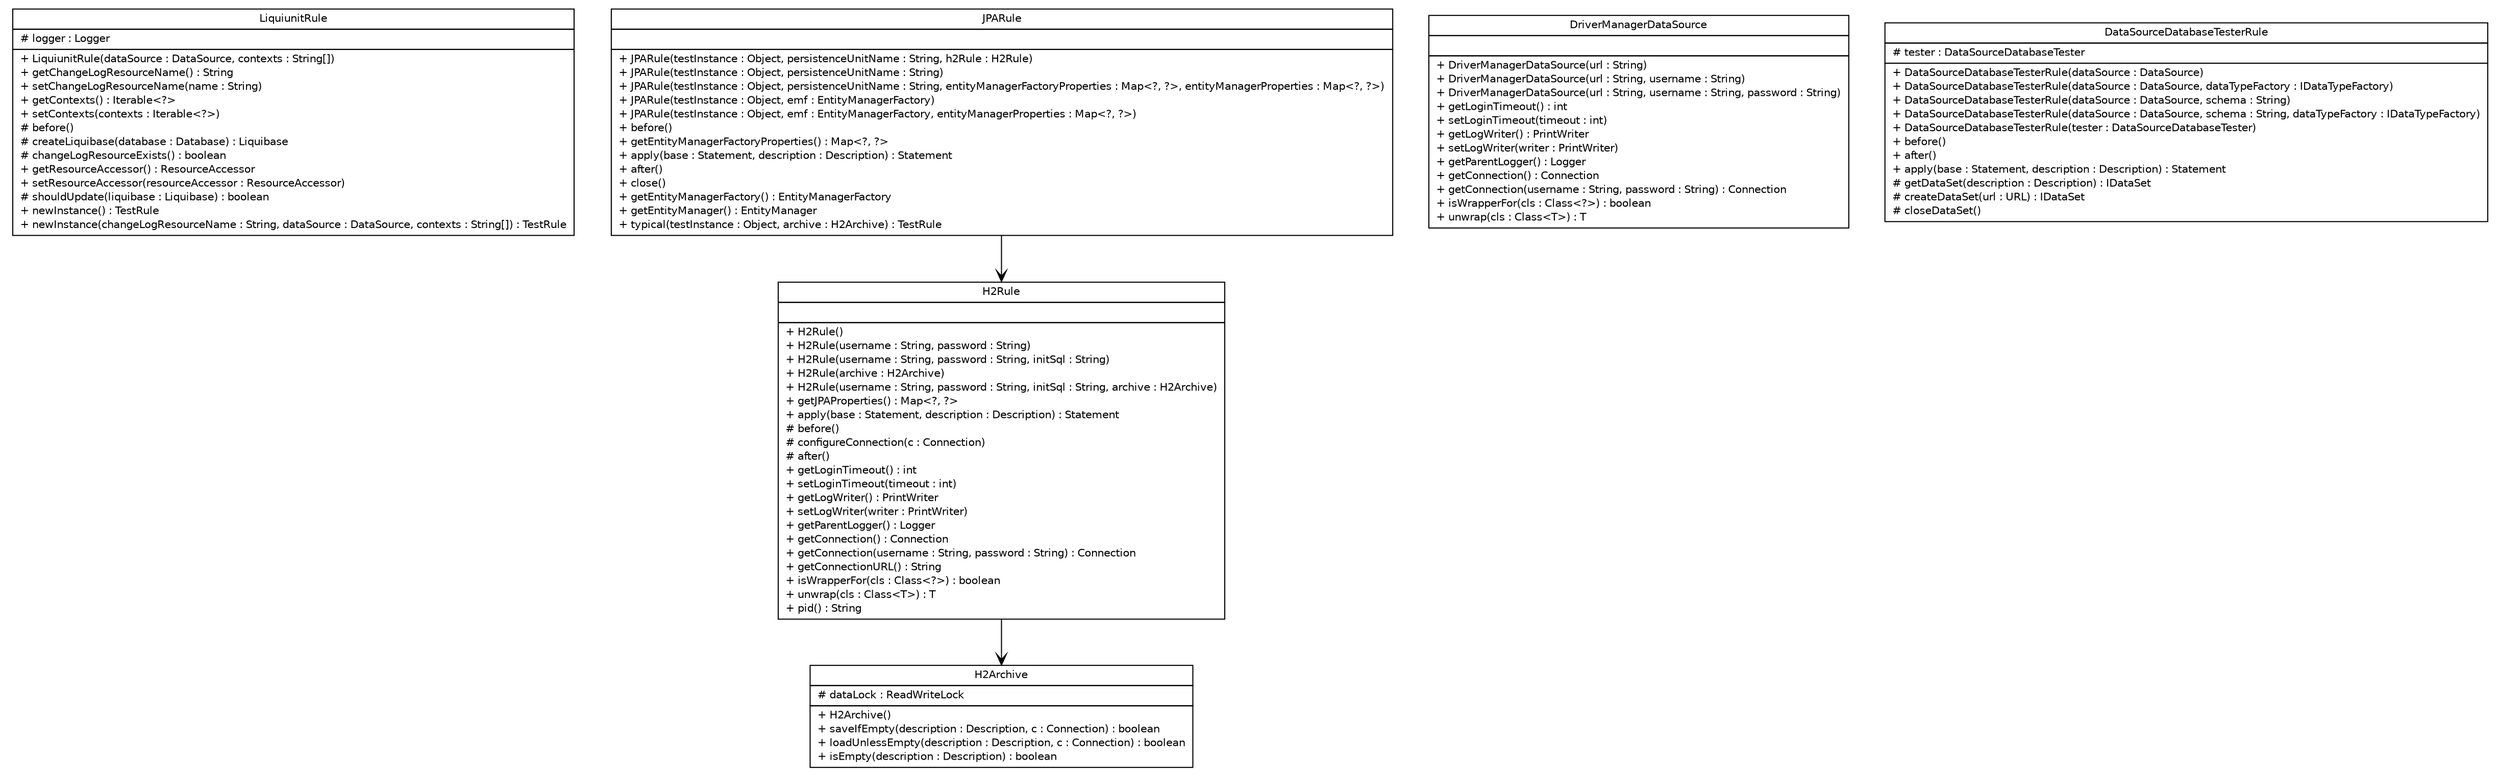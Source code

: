 #!/usr/local/bin/dot
#
# Class diagram 
# Generated by UMLGraph version R5_6-24-gf6e263 (http://www.umlgraph.org/)
#

digraph G {
	edge [fontname="Helvetica",fontsize=10,labelfontname="Helvetica",labelfontsize=10];
	node [fontname="Helvetica",fontsize=10,shape=plaintext];
	nodesep=0.25;
	ranksep=0.5;
	// com.edugility.liquiunit.LiquiunitRule
	c0 [label=<<table title="com.edugility.liquiunit.LiquiunitRule" border="0" cellborder="1" cellspacing="0" cellpadding="2" port="p" href="./LiquiunitRule.html">
		<tr><td><table border="0" cellspacing="0" cellpadding="1">
<tr><td align="center" balign="center"> LiquiunitRule </td></tr>
		</table></td></tr>
		<tr><td><table border="0" cellspacing="0" cellpadding="1">
<tr><td align="left" balign="left"> # logger : Logger </td></tr>
		</table></td></tr>
		<tr><td><table border="0" cellspacing="0" cellpadding="1">
<tr><td align="left" balign="left"> + LiquiunitRule(dataSource : DataSource, contexts : String[]) </td></tr>
<tr><td align="left" balign="left"> + getChangeLogResourceName() : String </td></tr>
<tr><td align="left" balign="left"> + setChangeLogResourceName(name : String) </td></tr>
<tr><td align="left" balign="left"> + getContexts() : Iterable&lt;?&gt; </td></tr>
<tr><td align="left" balign="left"> + setContexts(contexts : Iterable&lt;?&gt;) </td></tr>
<tr><td align="left" balign="left"> # before() </td></tr>
<tr><td align="left" balign="left"> # createLiquibase(database : Database) : Liquibase </td></tr>
<tr><td align="left" balign="left"> # changeLogResourceExists() : boolean </td></tr>
<tr><td align="left" balign="left"> + getResourceAccessor() : ResourceAccessor </td></tr>
<tr><td align="left" balign="left"> + setResourceAccessor(resourceAccessor : ResourceAccessor) </td></tr>
<tr><td align="left" balign="left"> # shouldUpdate(liquibase : Liquibase) : boolean </td></tr>
<tr><td align="left" balign="left"> + newInstance() : TestRule </td></tr>
<tr><td align="left" balign="left"> + newInstance(changeLogResourceName : String, dataSource : DataSource, contexts : String[]) : TestRule </td></tr>
		</table></td></tr>
		</table>>, URL="./LiquiunitRule.html", fontname="Helvetica", fontcolor="black", fontsize=10.0];
	// com.edugility.liquiunit.JPARule
	c1 [label=<<table title="com.edugility.liquiunit.JPARule" border="0" cellborder="1" cellspacing="0" cellpadding="2" port="p" href="./JPARule.html">
		<tr><td><table border="0" cellspacing="0" cellpadding="1">
<tr><td align="center" balign="center"> JPARule </td></tr>
		</table></td></tr>
		<tr><td><table border="0" cellspacing="0" cellpadding="1">
<tr><td align="left" balign="left">  </td></tr>
		</table></td></tr>
		<tr><td><table border="0" cellspacing="0" cellpadding="1">
<tr><td align="left" balign="left"> + JPARule(testInstance : Object, persistenceUnitName : String, h2Rule : H2Rule) </td></tr>
<tr><td align="left" balign="left"> + JPARule(testInstance : Object, persistenceUnitName : String) </td></tr>
<tr><td align="left" balign="left"> + JPARule(testInstance : Object, persistenceUnitName : String, entityManagerFactoryProperties : Map&lt;?, ?&gt;, entityManagerProperties : Map&lt;?, ?&gt;) </td></tr>
<tr><td align="left" balign="left"> + JPARule(testInstance : Object, emf : EntityManagerFactory) </td></tr>
<tr><td align="left" balign="left"> + JPARule(testInstance : Object, emf : EntityManagerFactory, entityManagerProperties : Map&lt;?, ?&gt;) </td></tr>
<tr><td align="left" balign="left"> + before() </td></tr>
<tr><td align="left" balign="left"> + getEntityManagerFactoryProperties() : Map&lt;?, ?&gt; </td></tr>
<tr><td align="left" balign="left"> + apply(base : Statement, description : Description) : Statement </td></tr>
<tr><td align="left" balign="left"> + after() </td></tr>
<tr><td align="left" balign="left"> + close() </td></tr>
<tr><td align="left" balign="left"> + getEntityManagerFactory() : EntityManagerFactory </td></tr>
<tr><td align="left" balign="left"> + getEntityManager() : EntityManager </td></tr>
<tr><td align="left" balign="left"> + typical(testInstance : Object, archive : H2Archive) : TestRule </td></tr>
		</table></td></tr>
		</table>>, URL="./JPARule.html", fontname="Helvetica", fontcolor="black", fontsize=10.0];
	// com.edugility.liquiunit.H2Rule
	c2 [label=<<table title="com.edugility.liquiunit.H2Rule" border="0" cellborder="1" cellspacing="0" cellpadding="2" port="p" href="./H2Rule.html">
		<tr><td><table border="0" cellspacing="0" cellpadding="1">
<tr><td align="center" balign="center"> H2Rule </td></tr>
		</table></td></tr>
		<tr><td><table border="0" cellspacing="0" cellpadding="1">
<tr><td align="left" balign="left">  </td></tr>
		</table></td></tr>
		<tr><td><table border="0" cellspacing="0" cellpadding="1">
<tr><td align="left" balign="left"> + H2Rule() </td></tr>
<tr><td align="left" balign="left"> + H2Rule(username : String, password : String) </td></tr>
<tr><td align="left" balign="left"> + H2Rule(username : String, password : String, initSql : String) </td></tr>
<tr><td align="left" balign="left"> + H2Rule(archive : H2Archive) </td></tr>
<tr><td align="left" balign="left"> + H2Rule(username : String, password : String, initSql : String, archive : H2Archive) </td></tr>
<tr><td align="left" balign="left"> + getJPAProperties() : Map&lt;?, ?&gt; </td></tr>
<tr><td align="left" balign="left"> + apply(base : Statement, description : Description) : Statement </td></tr>
<tr><td align="left" balign="left"> # before() </td></tr>
<tr><td align="left" balign="left"> # configureConnection(c : Connection) </td></tr>
<tr><td align="left" balign="left"> # after() </td></tr>
<tr><td align="left" balign="left"> + getLoginTimeout() : int </td></tr>
<tr><td align="left" balign="left"> + setLoginTimeout(timeout : int) </td></tr>
<tr><td align="left" balign="left"> + getLogWriter() : PrintWriter </td></tr>
<tr><td align="left" balign="left"> + setLogWriter(writer : PrintWriter) </td></tr>
<tr><td align="left" balign="left"> + getParentLogger() : Logger </td></tr>
<tr><td align="left" balign="left"> + getConnection() : Connection </td></tr>
<tr><td align="left" balign="left"> + getConnection(username : String, password : String) : Connection </td></tr>
<tr><td align="left" balign="left"> + getConnectionURL() : String </td></tr>
<tr><td align="left" balign="left"> + isWrapperFor(cls : Class&lt;?&gt;) : boolean </td></tr>
<tr><td align="left" balign="left"> + unwrap(cls : Class&lt;T&gt;) : T </td></tr>
<tr><td align="left" balign="left"> + pid() : String </td></tr>
		</table></td></tr>
		</table>>, URL="./H2Rule.html", fontname="Helvetica", fontcolor="black", fontsize=10.0];
	// com.edugility.liquiunit.H2Archive
	c3 [label=<<table title="com.edugility.liquiunit.H2Archive" border="0" cellborder="1" cellspacing="0" cellpadding="2" port="p" href="./H2Archive.html">
		<tr><td><table border="0" cellspacing="0" cellpadding="1">
<tr><td align="center" balign="center"> H2Archive </td></tr>
		</table></td></tr>
		<tr><td><table border="0" cellspacing="0" cellpadding="1">
<tr><td align="left" balign="left"> # dataLock : ReadWriteLock </td></tr>
		</table></td></tr>
		<tr><td><table border="0" cellspacing="0" cellpadding="1">
<tr><td align="left" balign="left"> + H2Archive() </td></tr>
<tr><td align="left" balign="left"> + saveIfEmpty(description : Description, c : Connection) : boolean </td></tr>
<tr><td align="left" balign="left"> + loadUnlessEmpty(description : Description, c : Connection) : boolean </td></tr>
<tr><td align="left" balign="left"> + isEmpty(description : Description) : boolean </td></tr>
		</table></td></tr>
		</table>>, URL="./H2Archive.html", fontname="Helvetica", fontcolor="black", fontsize=10.0];
	// com.edugility.liquiunit.DriverManagerDataSource
	c4 [label=<<table title="com.edugility.liquiunit.DriverManagerDataSource" border="0" cellborder="1" cellspacing="0" cellpadding="2" port="p" href="./DriverManagerDataSource.html">
		<tr><td><table border="0" cellspacing="0" cellpadding="1">
<tr><td align="center" balign="center"> DriverManagerDataSource </td></tr>
		</table></td></tr>
		<tr><td><table border="0" cellspacing="0" cellpadding="1">
<tr><td align="left" balign="left">  </td></tr>
		</table></td></tr>
		<tr><td><table border="0" cellspacing="0" cellpadding="1">
<tr><td align="left" balign="left"> + DriverManagerDataSource(url : String) </td></tr>
<tr><td align="left" balign="left"> + DriverManagerDataSource(url : String, username : String) </td></tr>
<tr><td align="left" balign="left"> + DriverManagerDataSource(url : String, username : String, password : String) </td></tr>
<tr><td align="left" balign="left"> + getLoginTimeout() : int </td></tr>
<tr><td align="left" balign="left"> + setLoginTimeout(timeout : int) </td></tr>
<tr><td align="left" balign="left"> + getLogWriter() : PrintWriter </td></tr>
<tr><td align="left" balign="left"> + setLogWriter(writer : PrintWriter) </td></tr>
<tr><td align="left" balign="left"> + getParentLogger() : Logger </td></tr>
<tr><td align="left" balign="left"> + getConnection() : Connection </td></tr>
<tr><td align="left" balign="left"> + getConnection(username : String, password : String) : Connection </td></tr>
<tr><td align="left" balign="left"> + isWrapperFor(cls : Class&lt;?&gt;) : boolean </td></tr>
<tr><td align="left" balign="left"> + unwrap(cls : Class&lt;T&gt;) : T </td></tr>
		</table></td></tr>
		</table>>, URL="./DriverManagerDataSource.html", fontname="Helvetica", fontcolor="black", fontsize=10.0];
	// com.edugility.liquiunit.DataSourceDatabaseTesterRule
	c5 [label=<<table title="com.edugility.liquiunit.DataSourceDatabaseTesterRule" border="0" cellborder="1" cellspacing="0" cellpadding="2" port="p" href="./DataSourceDatabaseTesterRule.html">
		<tr><td><table border="0" cellspacing="0" cellpadding="1">
<tr><td align="center" balign="center"> DataSourceDatabaseTesterRule </td></tr>
		</table></td></tr>
		<tr><td><table border="0" cellspacing="0" cellpadding="1">
<tr><td align="left" balign="left"> # tester : DataSourceDatabaseTester </td></tr>
		</table></td></tr>
		<tr><td><table border="0" cellspacing="0" cellpadding="1">
<tr><td align="left" balign="left"> + DataSourceDatabaseTesterRule(dataSource : DataSource) </td></tr>
<tr><td align="left" balign="left"> + DataSourceDatabaseTesterRule(dataSource : DataSource, dataTypeFactory : IDataTypeFactory) </td></tr>
<tr><td align="left" balign="left"> + DataSourceDatabaseTesterRule(dataSource : DataSource, schema : String) </td></tr>
<tr><td align="left" balign="left"> + DataSourceDatabaseTesterRule(dataSource : DataSource, schema : String, dataTypeFactory : IDataTypeFactory) </td></tr>
<tr><td align="left" balign="left"> + DataSourceDatabaseTesterRule(tester : DataSourceDatabaseTester) </td></tr>
<tr><td align="left" balign="left"> + before() </td></tr>
<tr><td align="left" balign="left"> + after() </td></tr>
<tr><td align="left" balign="left"> + apply(base : Statement, description : Description) : Statement </td></tr>
<tr><td align="left" balign="left"> # getDataSet(description : Description) : IDataSet </td></tr>
<tr><td align="left" balign="left"> # createDataSet(url : URL) : IDataSet </td></tr>
<tr><td align="left" balign="left"> # closeDataSet() </td></tr>
		</table></td></tr>
		</table>>, URL="./DataSourceDatabaseTesterRule.html", fontname="Helvetica", fontcolor="black", fontsize=10.0];
	// com.edugility.liquiunit.JPARule NAVASSOC com.edugility.liquiunit.H2Rule
	c1:p -> c2:p [taillabel="", label="", headlabel="", fontname="Helvetica", fontcolor="black", fontsize=10.0, color="black", arrowhead=open];
	// com.edugility.liquiunit.H2Rule NAVASSOC com.edugility.liquiunit.H2Archive
	c2:p -> c3:p [taillabel="", label="", headlabel="", fontname="Helvetica", fontcolor="black", fontsize=10.0, color="black", arrowhead=open];
}

